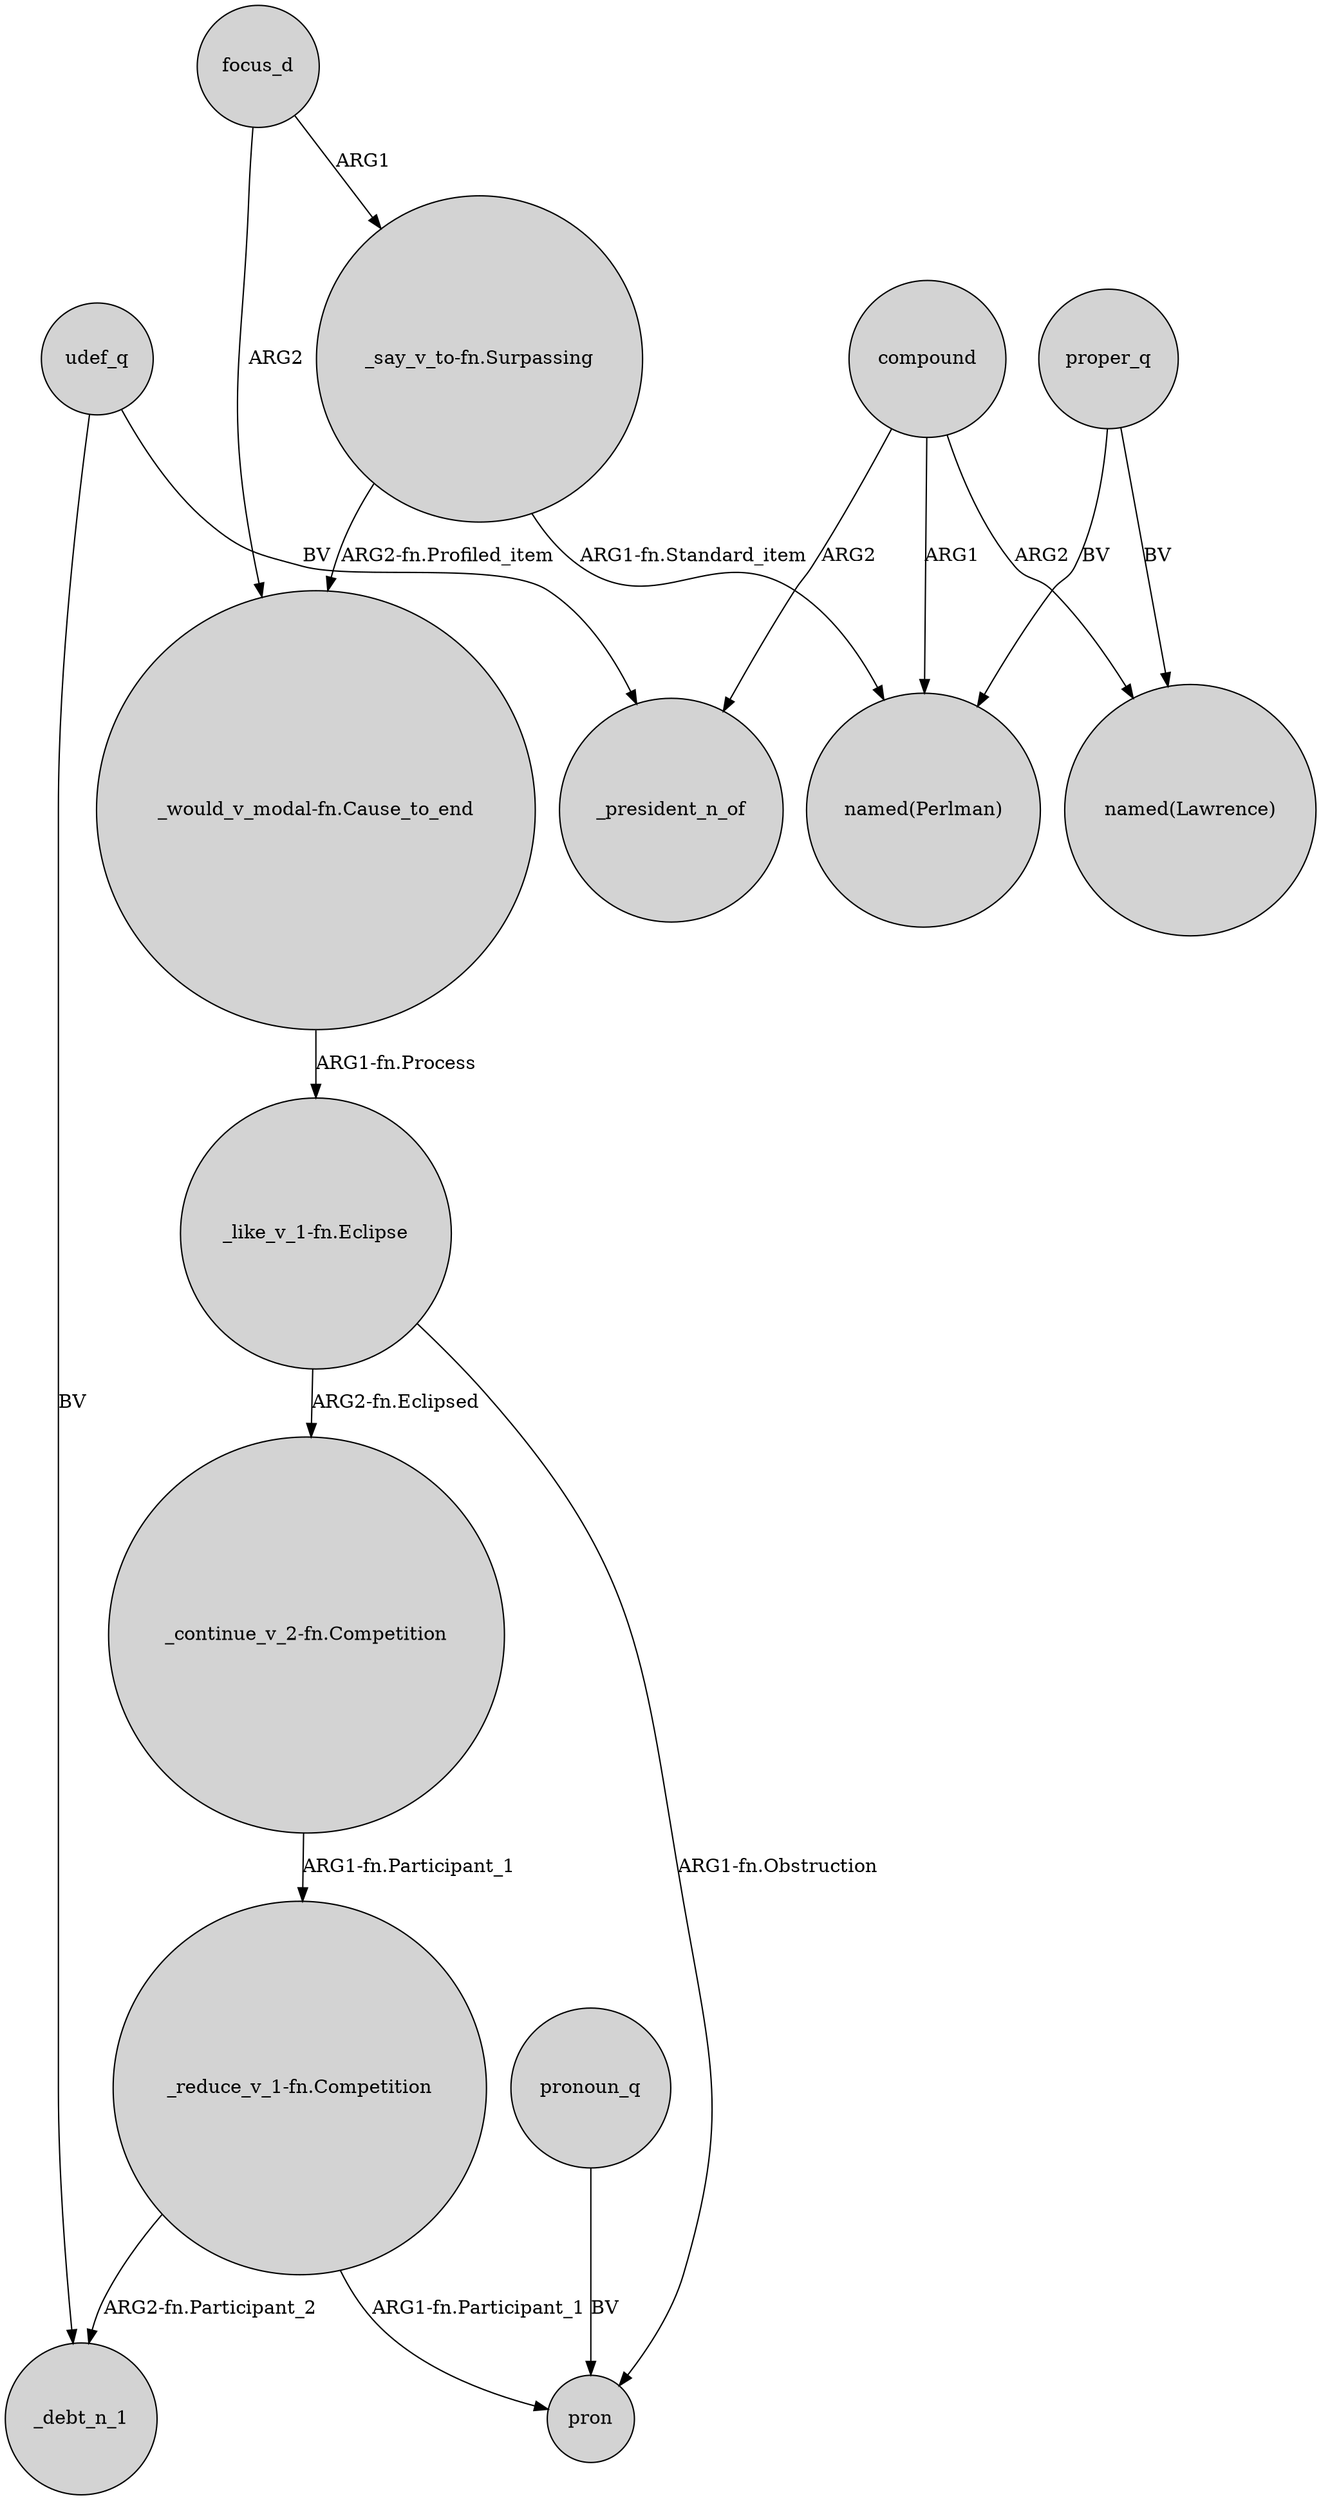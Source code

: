 digraph {
	node [shape=circle style=filled]
	focus_d -> "_would_v_modal-fn.Cause_to_end" [label=ARG2]
	"_like_v_1-fn.Eclipse" -> pron [label="ARG1-fn.Obstruction"]
	focus_d -> "_say_v_to-fn.Surpassing" [label=ARG1]
	udef_q -> _debt_n_1 [label=BV]
	compound -> "named(Perlman)" [label=ARG1]
	"_continue_v_2-fn.Competition" -> "_reduce_v_1-fn.Competition" [label="ARG1-fn.Participant_1"]
	compound -> _president_n_of [label=ARG2]
	proper_q -> "named(Lawrence)" [label=BV]
	"_like_v_1-fn.Eclipse" -> "_continue_v_2-fn.Competition" [label="ARG2-fn.Eclipsed"]
	"_reduce_v_1-fn.Competition" -> _debt_n_1 [label="ARG2-fn.Participant_2"]
	udef_q -> _president_n_of [label=BV]
	"_reduce_v_1-fn.Competition" -> pron [label="ARG1-fn.Participant_1"]
	proper_q -> "named(Perlman)" [label=BV]
	"_would_v_modal-fn.Cause_to_end" -> "_like_v_1-fn.Eclipse" [label="ARG1-fn.Process"]
	"_say_v_to-fn.Surpassing" -> "named(Perlman)" [label="ARG1-fn.Standard_item"]
	compound -> "named(Lawrence)" [label=ARG2]
	pronoun_q -> pron [label=BV]
	"_say_v_to-fn.Surpassing" -> "_would_v_modal-fn.Cause_to_end" [label="ARG2-fn.Profiled_item"]
}
